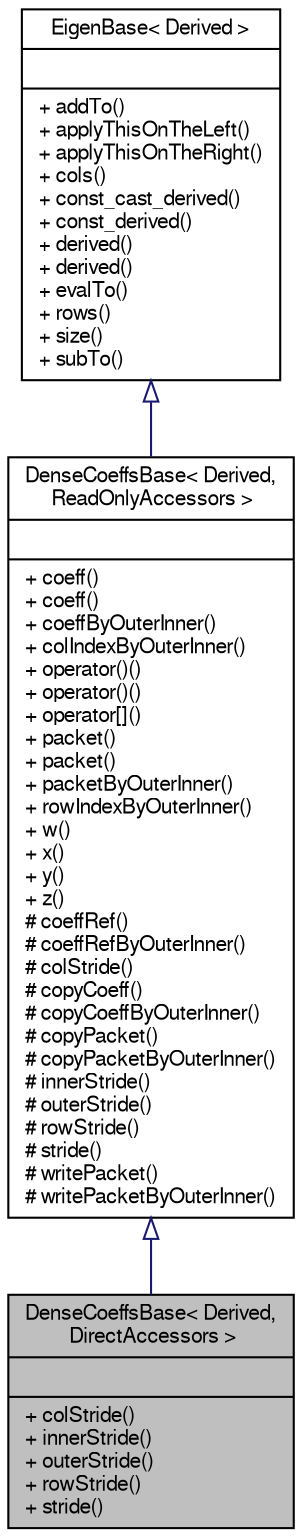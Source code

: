 digraph "DenseCoeffsBase&lt; Derived, DirectAccessors &gt;"
{
  edge [fontname="FreeSans",fontsize="10",labelfontname="FreeSans",labelfontsize="10"];
  node [fontname="FreeSans",fontsize="10",shape=record];
  Node1 [label="{DenseCoeffsBase\< Derived,\l DirectAccessors \>\n||+ colStride()\l+ innerStride()\l+ outerStride()\l+ rowStride()\l+ stride()\l}",height=0.2,width=0.4,color="black", fillcolor="grey75", style="filled" fontcolor="black"];
  Node2 -> Node1 [dir="back",color="midnightblue",fontsize="10",style="solid",arrowtail="onormal",fontname="FreeSans"];
  Node2 [label="{DenseCoeffsBase\< Derived,\l ReadOnlyAccessors \>\n||+ coeff()\l+ coeff()\l+ coeffByOuterInner()\l+ colIndexByOuterInner()\l+ operator()()\l+ operator()()\l+ operator[]()\l+ packet()\l+ packet()\l+ packetByOuterInner()\l+ rowIndexByOuterInner()\l+ w()\l+ x()\l+ y()\l+ z()\l# coeffRef()\l# coeffRefByOuterInner()\l# colStride()\l# copyCoeff()\l# copyCoeffByOuterInner()\l# copyPacket()\l# copyPacketByOuterInner()\l# innerStride()\l# outerStride()\l# rowStride()\l# stride()\l# writePacket()\l# writePacketByOuterInner()\l}",height=0.2,width=0.4,color="black", fillcolor="white", style="filled",URL="$classEigen_1_1DenseCoeffsBase_3_01Derived_00_01ReadOnlyAccessors_01_4.html",tooltip="Base class providing read-only coefficient access to matrices and arrays. "];
  Node3 -> Node2 [dir="back",color="midnightblue",fontsize="10",style="solid",arrowtail="onormal",fontname="FreeSans"];
  Node3 [label="{EigenBase\< Derived \>\n||+ addTo()\l+ applyThisOnTheLeft()\l+ applyThisOnTheRight()\l+ cols()\l+ const_cast_derived()\l+ const_derived()\l+ derived()\l+ derived()\l+ evalTo()\l+ rows()\l+ size()\l+ subTo()\l}",height=0.2,width=0.4,color="black", fillcolor="white", style="filled",URL="$structEigen_1_1EigenBase.html"];
}
